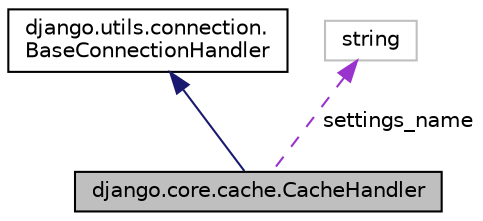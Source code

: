 digraph "django.core.cache.CacheHandler"
{
 // LATEX_PDF_SIZE
  edge [fontname="Helvetica",fontsize="10",labelfontname="Helvetica",labelfontsize="10"];
  node [fontname="Helvetica",fontsize="10",shape=record];
  Node1 [label="django.core.cache.CacheHandler",height=0.2,width=0.4,color="black", fillcolor="grey75", style="filled", fontcolor="black",tooltip=" "];
  Node2 -> Node1 [dir="back",color="midnightblue",fontsize="10",style="solid",fontname="Helvetica"];
  Node2 [label="django.utils.connection.\lBaseConnectionHandler",height=0.2,width=0.4,color="black", fillcolor="white", style="filled",URL="$classdjango_1_1utils_1_1connection_1_1_base_connection_handler.html",tooltip=" "];
  Node3 -> Node1 [dir="back",color="darkorchid3",fontsize="10",style="dashed",label=" settings_name" ,fontname="Helvetica"];
  Node3 [label="string",height=0.2,width=0.4,color="grey75", fillcolor="white", style="filled",tooltip=" "];
}
